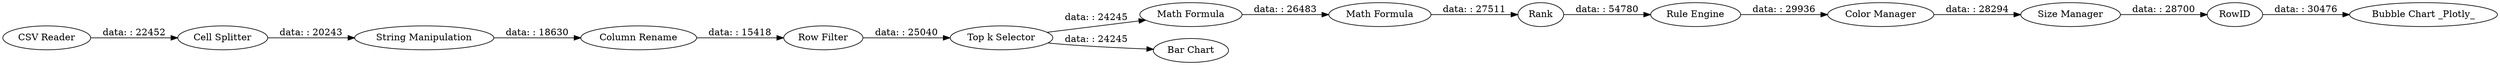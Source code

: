 digraph {
	"8772459063923281203_11" [label="Math Formula"]
	"8772459063923281203_9" [label="Math Formula"]
	"8772459063923281203_1" [label="CSV Reader"]
	"8772459063923281203_45" [label=RowID]
	"8772459063923281203_14" [label="Size Manager"]
	"8772459063923281203_8" [label="String Manipulation"]
	"8772459063923281203_10" [label=Rank]
	"8772459063923281203_3" [label="Top k Selector"]
	"8772459063923281203_13" [label="Color Manager"]
	"8772459063923281203_7" [label="Cell Splitter"]
	"8772459063923281203_15" [label="Bubble Chart _Plotly_"]
	"8772459063923281203_2" [label="Column Rename"]
	"8772459063923281203_6" [label="Bar Chart"]
	"8772459063923281203_5" [label="Row Filter"]
	"8772459063923281203_12" [label="Rule Engine"]
	"8772459063923281203_3" -> "8772459063923281203_9" [label="data: : 24245"]
	"8772459063923281203_14" -> "8772459063923281203_45" [label="data: : 28700"]
	"8772459063923281203_2" -> "8772459063923281203_5" [label="data: : 15418"]
	"8772459063923281203_7" -> "8772459063923281203_8" [label="data: : 20243"]
	"8772459063923281203_3" -> "8772459063923281203_6" [label="data: : 24245"]
	"8772459063923281203_1" -> "8772459063923281203_7" [label="data: : 22452"]
	"8772459063923281203_8" -> "8772459063923281203_2" [label="data: : 18630"]
	"8772459063923281203_9" -> "8772459063923281203_11" [label="data: : 26483"]
	"8772459063923281203_11" -> "8772459063923281203_10" [label="data: : 27511"]
	"8772459063923281203_5" -> "8772459063923281203_3" [label="data: : 25040"]
	"8772459063923281203_12" -> "8772459063923281203_13" [label="data: : 29936"]
	"8772459063923281203_45" -> "8772459063923281203_15" [label="data: : 30476"]
	"8772459063923281203_13" -> "8772459063923281203_14" [label="data: : 28294"]
	"8772459063923281203_10" -> "8772459063923281203_12" [label="data: : 54780"]
	rankdir=LR
}
